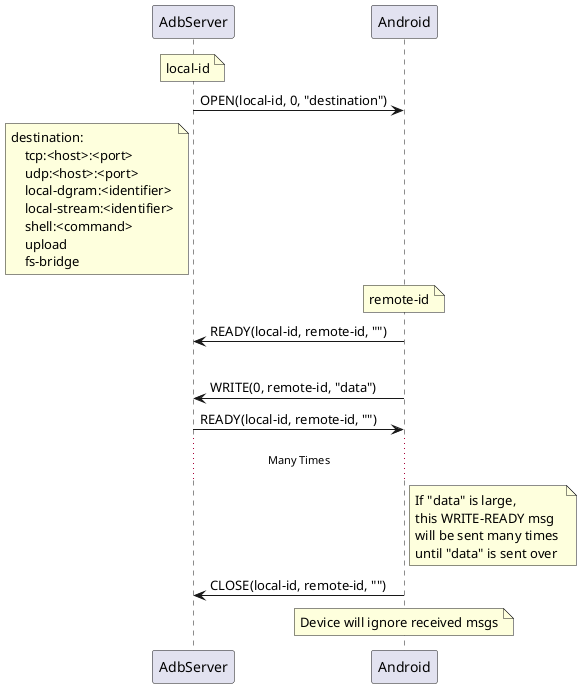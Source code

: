 @startuml
note over AdbServer
local-id
end note

Android <- AdbServer: OPEN(local-id, 0, "destination")

note left AdbServer
destination:
    tcp:<host>:<port>
    udp:<host>:<port>
    local-dgram:<identifier>
    local-stream:<identifier>
    shell:<command>
    upload
    fs-bridge
end note

note over Android
remote-id
end note

Android -> AdbServer: READY(local-id, remote-id, "")
|||
Android -> AdbServer: WRITE(0, remote-id, "data")
Android <- AdbServer: READY(local-id, remote-id, "")
...Many Times...

note right Android
If "data" is large, 
this WRITE-READY msg
will be sent many times 
until "data" is sent over 
end note

Android -> AdbServer: CLOSE(local-id, remote-id, "")
note over Android
Device will ignore received msgs
end note
@enduml